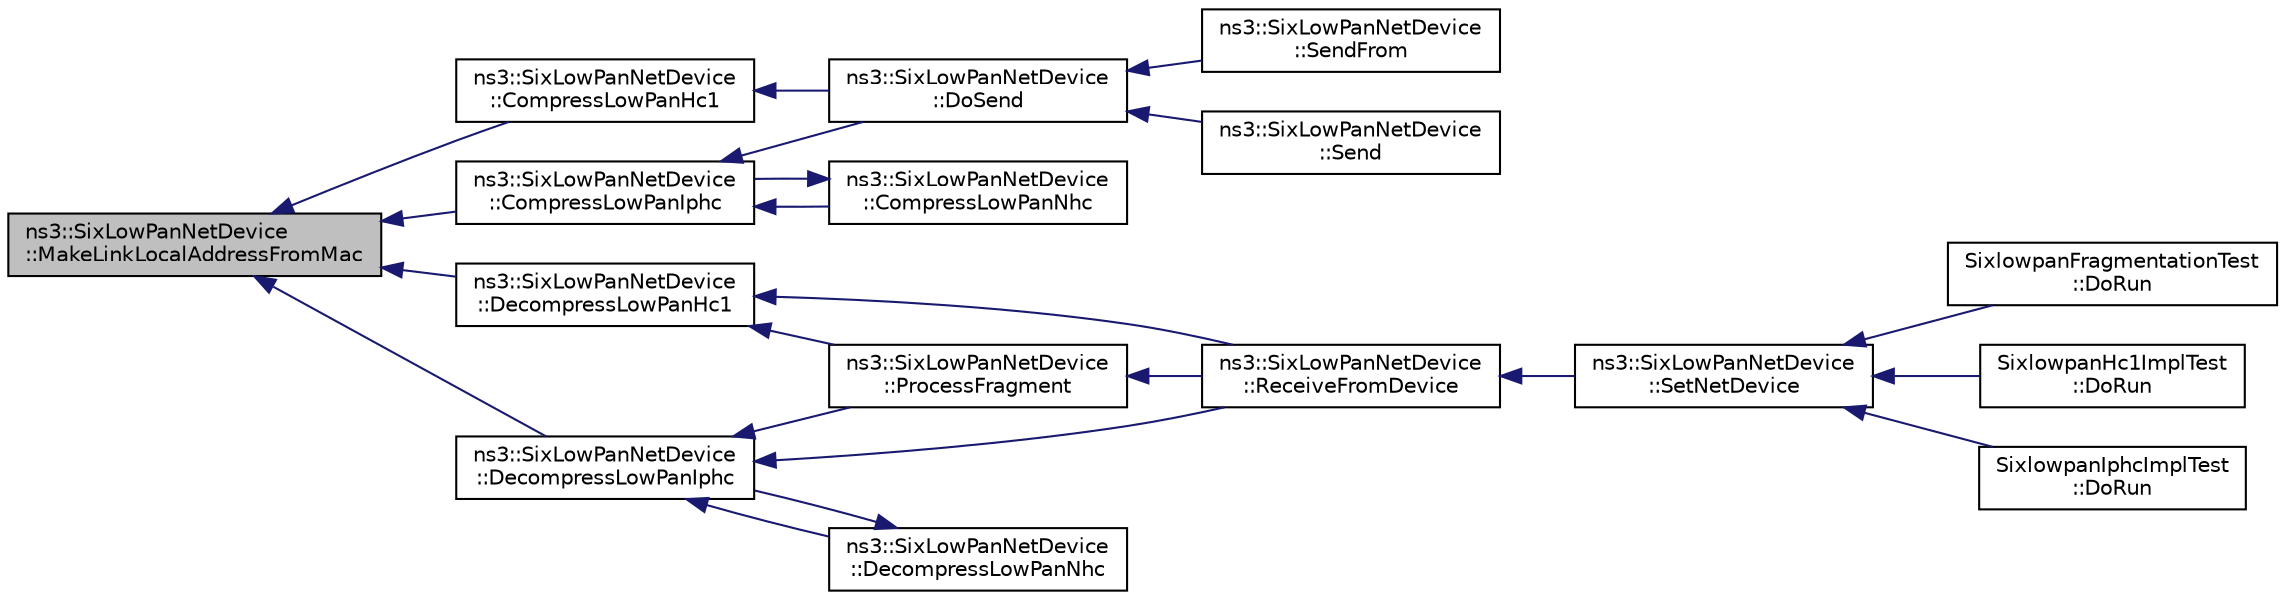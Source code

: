 digraph "ns3::SixLowPanNetDevice::MakeLinkLocalAddressFromMac"
{
  edge [fontname="Helvetica",fontsize="10",labelfontname="Helvetica",labelfontsize="10"];
  node [fontname="Helvetica",fontsize="10",shape=record];
  rankdir="LR";
  Node1 [label="ns3::SixLowPanNetDevice\l::MakeLinkLocalAddressFromMac",height=0.2,width=0.4,color="black", fillcolor="grey75", style="filled", fontcolor="black"];
  Node1 -> Node2 [dir="back",color="midnightblue",fontsize="10",style="solid"];
  Node2 [label="ns3::SixLowPanNetDevice\l::CompressLowPanHc1",height=0.2,width=0.4,color="black", fillcolor="white", style="filled",URL="$d1/d2b/classns3_1_1SixLowPanNetDevice.html#a0e1957fbfb793cd011b4b3f89c550b8f",tooltip="Compress the headers according to HC1 compression. "];
  Node2 -> Node3 [dir="back",color="midnightblue",fontsize="10",style="solid"];
  Node3 [label="ns3::SixLowPanNetDevice\l::DoSend",height=0.2,width=0.4,color="black", fillcolor="white", style="filled",URL="$d1/d2b/classns3_1_1SixLowPanNetDevice.html#a0cd8b4fc52f256bd7743310434ac4680"];
  Node3 -> Node4 [dir="back",color="midnightblue",fontsize="10",style="solid"];
  Node4 [label="ns3::SixLowPanNetDevice\l::Send",height=0.2,width=0.4,color="black", fillcolor="white", style="filled",URL="$d1/d2b/classns3_1_1SixLowPanNetDevice.html#a6566ae05fbc295d8cd22166b6b2c28ea"];
  Node3 -> Node5 [dir="back",color="midnightblue",fontsize="10",style="solid"];
  Node5 [label="ns3::SixLowPanNetDevice\l::SendFrom",height=0.2,width=0.4,color="black", fillcolor="white", style="filled",URL="$d1/d2b/classns3_1_1SixLowPanNetDevice.html#aec79675091efa676370a4f9e6f4127e3"];
  Node1 -> Node6 [dir="back",color="midnightblue",fontsize="10",style="solid"];
  Node6 [label="ns3::SixLowPanNetDevice\l::DecompressLowPanHc1",height=0.2,width=0.4,color="black", fillcolor="white", style="filled",URL="$d1/d2b/classns3_1_1SixLowPanNetDevice.html#a649ef9717609424699311ea61c8e3fc8",tooltip="Decompress the headers according to HC1 compression. "];
  Node6 -> Node7 [dir="back",color="midnightblue",fontsize="10",style="solid"];
  Node7 [label="ns3::SixLowPanNetDevice\l::ReceiveFromDevice",height=0.2,width=0.4,color="black", fillcolor="white", style="filled",URL="$d1/d2b/classns3_1_1SixLowPanNetDevice.html#a35d31ab6c6270f1923ce5b0f77d582b6",tooltip="Receives all the packets from a NetDevice for further processing. "];
  Node7 -> Node8 [dir="back",color="midnightblue",fontsize="10",style="solid"];
  Node8 [label="ns3::SixLowPanNetDevice\l::SetNetDevice",height=0.2,width=0.4,color="black", fillcolor="white", style="filled",URL="$d1/d2b/classns3_1_1SixLowPanNetDevice.html#a81c74a5dc06e3fbad1a8b1c59d1f68fa",tooltip="Setup SixLowPan to be a proxy for the specified NetDevice. All the packets incoming and outgoing from..."];
  Node8 -> Node9 [dir="back",color="midnightblue",fontsize="10",style="solid"];
  Node9 [label="SixlowpanFragmentationTest\l::DoRun",height=0.2,width=0.4,color="black", fillcolor="white", style="filled",URL="$df/dc3/classSixlowpanFragmentationTest.html#ae85beebff8e7d4f8c1e108beb17df274",tooltip="Implementation to actually run this TestCase. "];
  Node8 -> Node10 [dir="back",color="midnightblue",fontsize="10",style="solid"];
  Node10 [label="SixlowpanHc1ImplTest\l::DoRun",height=0.2,width=0.4,color="black", fillcolor="white", style="filled",URL="$dc/d9d/classSixlowpanHc1ImplTest.html#aa79a7268da3494e740b28d19c4ec734c",tooltip="Implementation to actually run this TestCase. "];
  Node8 -> Node11 [dir="back",color="midnightblue",fontsize="10",style="solid"];
  Node11 [label="SixlowpanIphcImplTest\l::DoRun",height=0.2,width=0.4,color="black", fillcolor="white", style="filled",URL="$d7/dd2/classSixlowpanIphcImplTest.html#a9fb0641fca5f024ac67c07510f418c02",tooltip="Implementation to actually run this TestCase. "];
  Node6 -> Node12 [dir="back",color="midnightblue",fontsize="10",style="solid"];
  Node12 [label="ns3::SixLowPanNetDevice\l::ProcessFragment",height=0.2,width=0.4,color="black", fillcolor="white", style="filled",URL="$d1/d2b/classns3_1_1SixLowPanNetDevice.html#a8ae23f88e38059a0096bf87e58007240",tooltip="Process a packet fragment. "];
  Node12 -> Node7 [dir="back",color="midnightblue",fontsize="10",style="solid"];
  Node1 -> Node13 [dir="back",color="midnightblue",fontsize="10",style="solid"];
  Node13 [label="ns3::SixLowPanNetDevice\l::CompressLowPanIphc",height=0.2,width=0.4,color="black", fillcolor="white", style="filled",URL="$d1/d2b/classns3_1_1SixLowPanNetDevice.html#a67bf1501ba018d90c5bdb442371a3722",tooltip="Compress the headers according to IPHC compression. "];
  Node13 -> Node3 [dir="back",color="midnightblue",fontsize="10",style="solid"];
  Node13 -> Node14 [dir="back",color="midnightblue",fontsize="10",style="solid"];
  Node14 [label="ns3::SixLowPanNetDevice\l::CompressLowPanNhc",height=0.2,width=0.4,color="black", fillcolor="white", style="filled",URL="$d1/d2b/classns3_1_1SixLowPanNetDevice.html#a41d34fd1612e7e6911614fadfef6ab67",tooltip="Compress the headers according to NHC compression. "];
  Node14 -> Node13 [dir="back",color="midnightblue",fontsize="10",style="solid"];
  Node1 -> Node15 [dir="back",color="midnightblue",fontsize="10",style="solid"];
  Node15 [label="ns3::SixLowPanNetDevice\l::DecompressLowPanIphc",height=0.2,width=0.4,color="black", fillcolor="white", style="filled",URL="$d1/d2b/classns3_1_1SixLowPanNetDevice.html#ae861be68db1b554cc3e5ea5e263b12ed",tooltip="Decompress the headers according to IPHC compression. "];
  Node15 -> Node7 [dir="back",color="midnightblue",fontsize="10",style="solid"];
  Node15 -> Node16 [dir="back",color="midnightblue",fontsize="10",style="solid"];
  Node16 [label="ns3::SixLowPanNetDevice\l::DecompressLowPanNhc",height=0.2,width=0.4,color="black", fillcolor="white", style="filled",URL="$d1/d2b/classns3_1_1SixLowPanNetDevice.html#af69701425fa2e02ab4a7fdcd1db99cc8",tooltip="Decompress the headers according to NHC compression. "];
  Node16 -> Node15 [dir="back",color="midnightblue",fontsize="10",style="solid"];
  Node15 -> Node12 [dir="back",color="midnightblue",fontsize="10",style="solid"];
}
